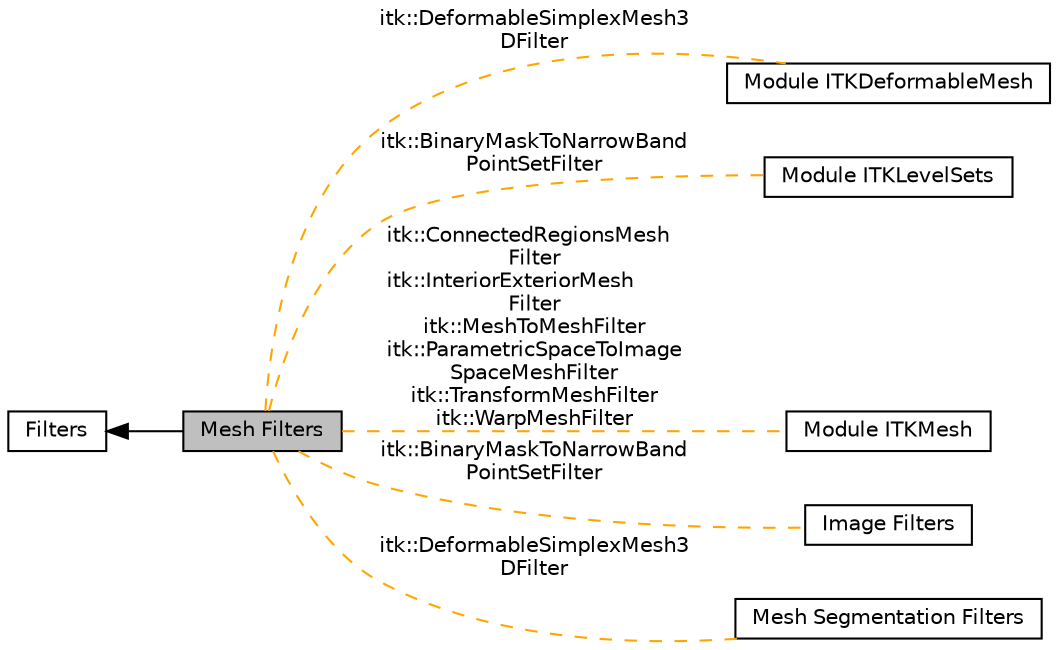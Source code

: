 digraph "Mesh Filters"
{
  edge [fontname="Helvetica",fontsize="10",labelfontname="Helvetica",labelfontsize="10"];
  node [fontname="Helvetica",fontsize="10",shape=box];
  rankdir=LR;
  Node2 [label="Filters",height=0.2,width=0.4,color="black", fillcolor="white", style="filled",URL="$group__Filters.html",tooltip=" "];
  Node7 [label="Module ITKDeformableMesh",height=0.2,width=0.4,color="black", fillcolor="white", style="filled",URL="$group__ITKDeformableMesh.html",tooltip=" "];
  Node4 [label="Module ITKLevelSets",height=0.2,width=0.4,color="black", fillcolor="white", style="filled",URL="$group__ITKLevelSets.html",tooltip=" "];
  Node5 [label="Module ITKMesh",height=0.2,width=0.4,color="black", fillcolor="white", style="filled",URL="$group__ITKMesh.html",tooltip=" "];
  Node3 [label="Image Filters",height=0.2,width=0.4,color="black", fillcolor="white", style="filled",URL="$group__ImageFilters.html",tooltip=" "];
  Node1 [label="Mesh Filters",height=0.2,width=0.4,color="black", fillcolor="grey75", style="filled", fontcolor="black",tooltip=" "];
  Node6 [label="Mesh Segmentation Filters",height=0.2,width=0.4,color="black", fillcolor="white", style="filled",URL="$group__MeshSegmentation.html",tooltip=" "];
  Node2->Node1 [shape=plaintext, dir="back", style="solid"];
  Node1->Node3 [shape=plaintext, label="itk::BinaryMaskToNarrowBand\lPointSetFilter", color="orange", dir="none", style="dashed"];
  Node1->Node4 [shape=plaintext, label="itk::BinaryMaskToNarrowBand\lPointSetFilter", color="orange", dir="none", style="dashed"];
  Node1->Node5 [shape=plaintext, label="itk::ConnectedRegionsMesh\lFilter\nitk::InteriorExteriorMesh\lFilter\nitk::MeshToMeshFilter\nitk::ParametricSpaceToImage\lSpaceMeshFilter\nitk::TransformMeshFilter\nitk::WarpMeshFilter", color="orange", dir="none", style="dashed"];
  Node1->Node6 [shape=plaintext, label="itk::DeformableSimplexMesh3\lDFilter", color="orange", dir="none", style="dashed"];
  Node1->Node7 [shape=plaintext, label="itk::DeformableSimplexMesh3\lDFilter", color="orange", dir="none", style="dashed"];
}
